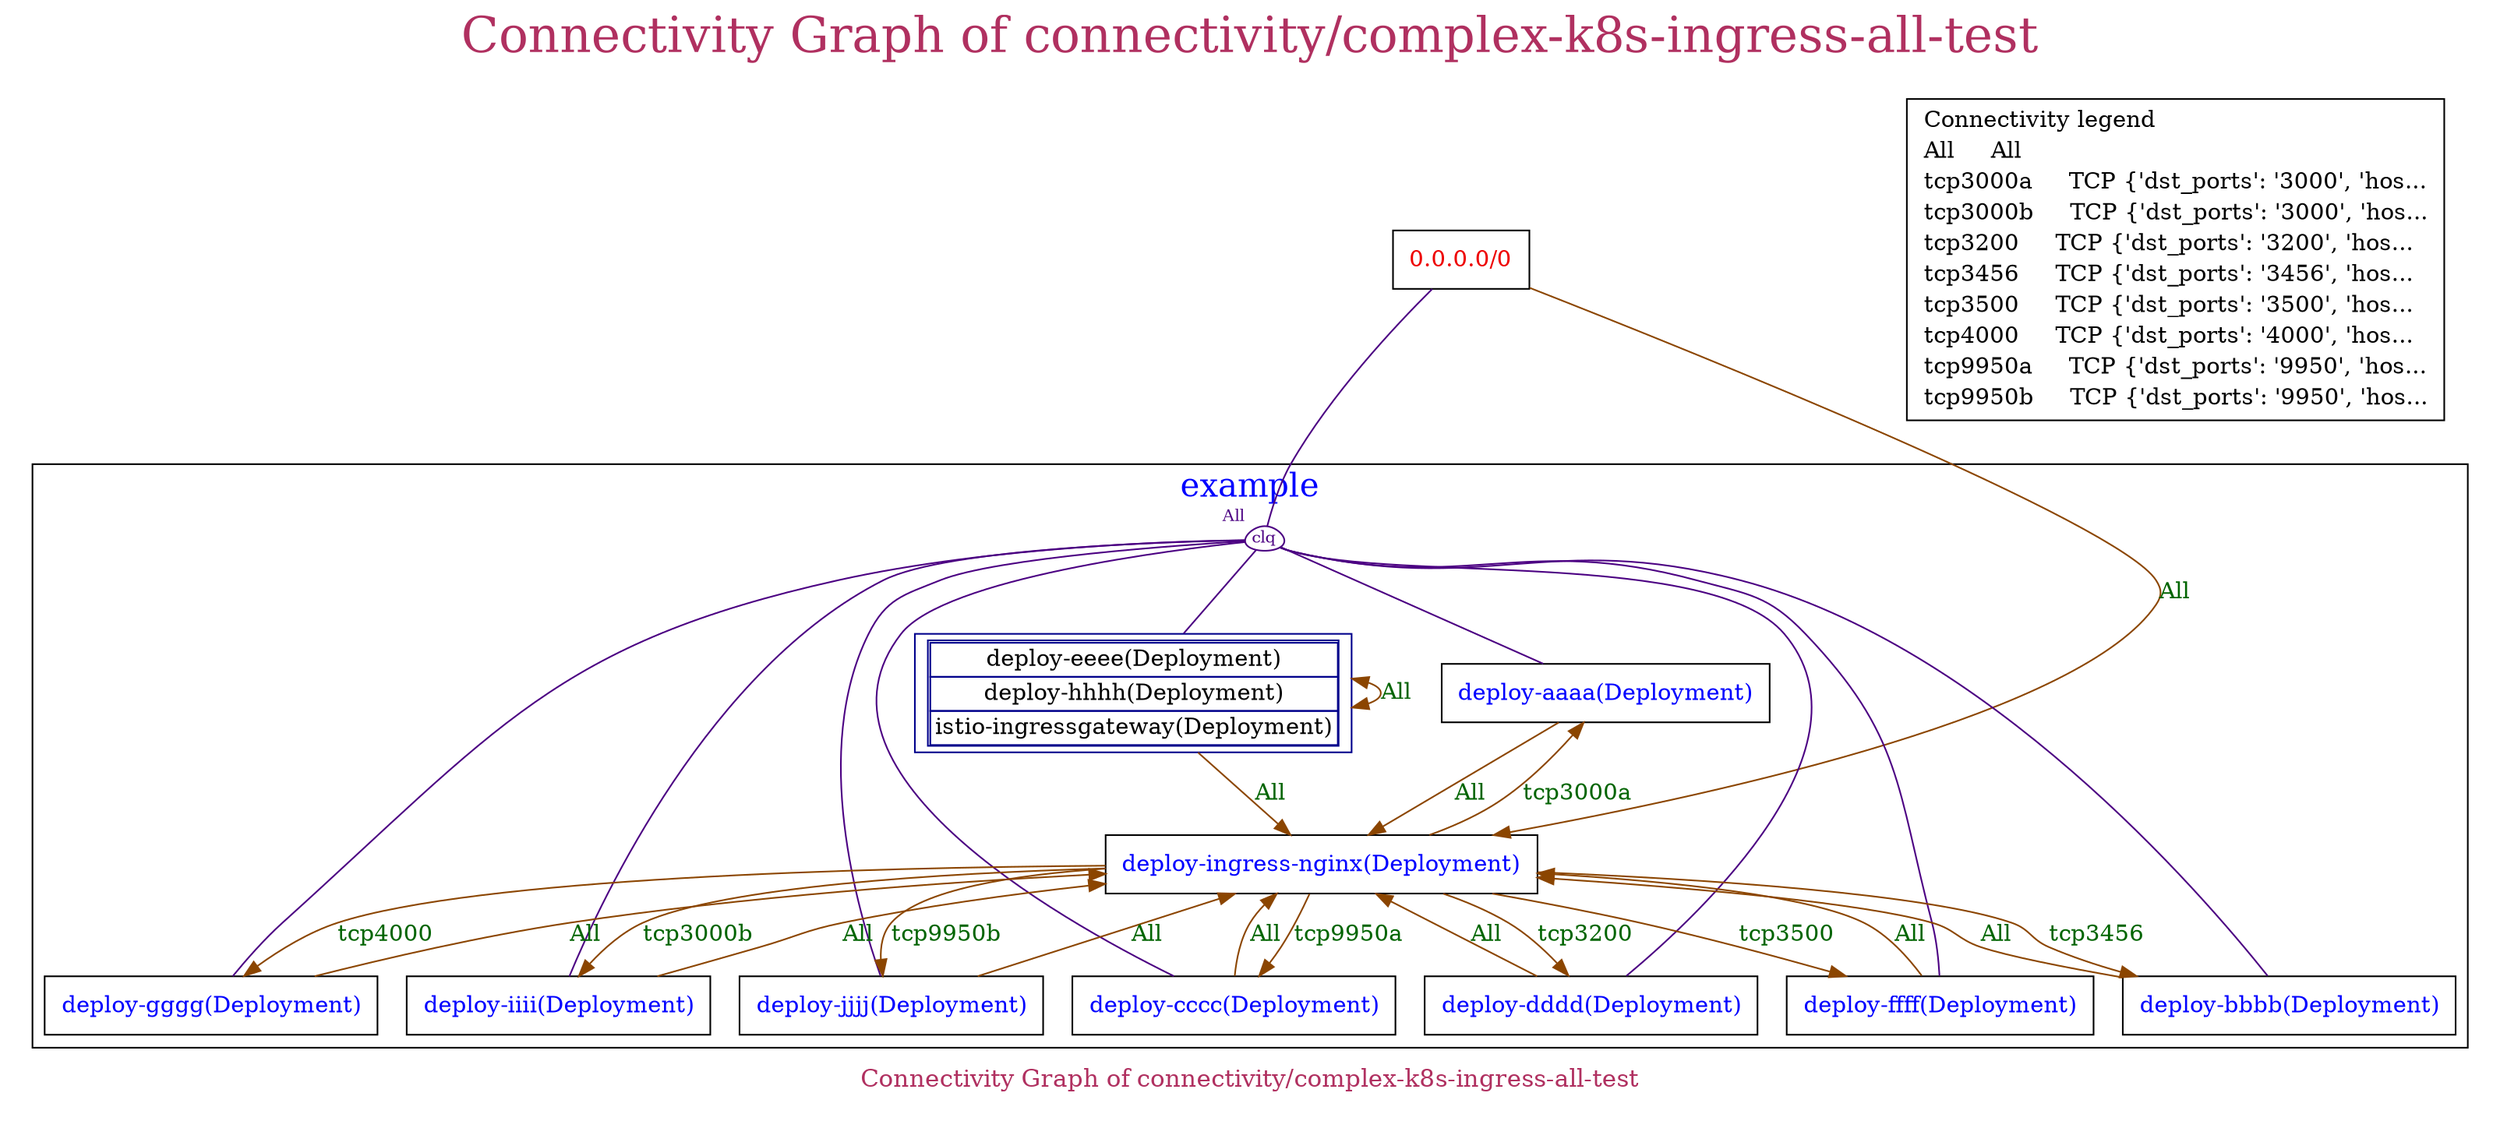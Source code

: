 // The Connectivity Graph of connectivity/complex-k8s-ingress-all-test
digraph {
	label="Connectivity Graph of connectivity/complex-k8s-ingress-all-test"	labelloc = "t"
	fontsize=30
	fontcolor=maroon
	subgraph cluster_map_explanation {
	dict_box [label=<<table border="0" cellspacing="0"><tr><td  align="text">Connectivity legend<br align="left" /></td></tr><tr><td align="text" tooltip="All" href="bogus">All     All<br align="left" /></td></tr><tr><td align="text" tooltip="TCP {'dst_ports': '3000', 'hosts': 'aaaa.y.z'},{'dst_ports': '3000', 'hosts': 'ooo.y.z', 'paths': '/aaaa(/*)?'}" href="bogus">tcp3000a     TCP {'dst_ports': '3000', 'hos...<br align="left" /></td></tr><tr><td align="text" tooltip="TCP {'dst_ports': '3000', 'hosts': 'iiii.y.z'},{'dst_ports': '3000', 'hosts': 'ooo.y.z', 'paths': '/iiii(/*)?'}" href="bogus">tcp3000b     TCP {'dst_ports': '3000', 'hos...<br align="left" /></td></tr><tr><td align="text" tooltip="TCP {'dst_ports': '3200', 'hosts': 'dddd.y.z'},{'dst_ports': '3200', 'hosts': 'ooo.y.z', 'paths': '/dddd(/*)?'}" href="bogus">tcp3200     TCP {'dst_ports': '3200', 'hos...<br align="left" /></td></tr><tr><td align="text" tooltip="TCP {'dst_ports': '3456', 'hosts': 'bbbb.y.z'},{'dst_ports': '3456', 'hosts': 'ooo.y.z', 'paths': '/bbbb(/*)?'}" href="bogus">tcp3456     TCP {'dst_ports': '3456', 'hos...<br align="left" /></td></tr><tr><td align="text" tooltip="TCP {'dst_ports': '3500', 'hosts': 'ffff.y.z'},{'dst_ports': '3500', 'hosts': 'ooo.y.z', 'paths': '/ffff(/*)?'}" href="bogus">tcp3500     TCP {'dst_ports': '3500', 'hos...<br align="left" /></td></tr><tr><td align="text" tooltip="TCP {'dst_ports': '4000', 'hosts': 'gggg.y.z'},{'dst_ports': '4000', 'hosts': 'ooo.y.z', 'paths': '/gggg(/*)?'}" href="bogus">tcp4000     TCP {'dst_ports': '4000', 'hos...<br align="left" /></td></tr><tr><td align="text" tooltip="TCP {'dst_ports': '9950', 'hosts': 'cccc.y.z'},{'dst_ports': '9950', 'hosts': 'ooo.y.z', 'paths': '/cccc(/*)?'}" href="bogus">tcp9950a     TCP {'dst_ports': '9950', 'hos...<br align="left" /></td></tr><tr><td align="text" tooltip="TCP {'dst_ports': '9950', 'hosts': 'jjjj.y.z'},{'dst_ports': '9950', 'hosts': 'ooo.y.z', 'paths': '/jjjj(/*)?'}" href="bogus">tcp9950b     TCP {'dst_ports': '9950', 'hos...<br align="left" /></td></tr></table>> shape=box]
	"0.0.0.0/0" [label=<<table border="0" cellspacing="0"><tr><td>0.0.0.0/0</td></tr></table>> shape=box fontcolor=red2 tooltip="IP Block"]
subgraph cluster_example_namespace{
	label="example"
	fontsize=20
	fontcolor=blue
	tooltip="Namespace"
	"clique_0" [shape=egg fontcolor=indigo color=indigo width=0.2 height=0.2 label=clq fontsize=10 margin=0  xlabel="All" tooltip="Traffic allowed between any two workloads connected to the CLIQUE:
All"]
	"example/deploy-aaaa(Deployment)" [label=<<table border="0" cellspacing="0"><tr><td>deploy-aaaa(Deployment)</td></tr></table>> shape=box fontcolor=blue tooltip="Workload"]
	"example/deploy-bbbb(Deployment)" [label=<<table border="0" cellspacing="0"><tr><td>deploy-bbbb(Deployment)</td></tr></table>> shape=box fontcolor=blue tooltip="Workload"]
	"example/deploy-cccc(Deployment)" [label=<<table border="0" cellspacing="0"><tr><td>deploy-cccc(Deployment)</td></tr></table>> shape=box fontcolor=blue tooltip="Workload"]
	"example/deploy-dddd(Deployment)" [label=<<table border="0" cellspacing="0"><tr><td>deploy-dddd(Deployment)</td></tr></table>> shape=box fontcolor=blue tooltip="Workload"]
	"example/deploy-eeee(Deployment)" [label=<<table border="1" cellspacing="0"><tr><td>deploy-eeee(Deployment)</td></tr><tr><td>deploy-hhhh(Deployment)</td></tr><tr><td>istio-ingressgateway(Deployment)</td></tr></table>> shape=box color=blue4 tooltip="A set of workloads having exactly the same connectivity"]
	"example/deploy-ffff(Deployment)" [label=<<table border="0" cellspacing="0"><tr><td>deploy-ffff(Deployment)</td></tr></table>> shape=box fontcolor=blue tooltip="Workload"]
	"example/deploy-gggg(Deployment)" [label=<<table border="0" cellspacing="0"><tr><td>deploy-gggg(Deployment)</td></tr></table>> shape=box fontcolor=blue tooltip="Workload"]
	"example/deploy-iiii(Deployment)" [label=<<table border="0" cellspacing="0"><tr><td>deploy-iiii(Deployment)</td></tr></table>> shape=box fontcolor=blue tooltip="Workload"]
	"example/deploy-ingress-nginx(Deployment)" [label=<<table border="0" cellspacing="0"><tr><td>deploy-ingress-nginx(Deployment)</td></tr></table>> shape=box fontcolor=blue tooltip="Workload"]
	"example/deploy-jjjj(Deployment)" [label=<<table border="0" cellspacing="0"><tr><td>deploy-jjjj(Deployment)</td></tr></table>> shape=box fontcolor=blue tooltip="Workload"]
}
	"0.0.0.0/0" -> "clique_0"[  color=indigo fontcolor=darkgreen dir=both arrowhead=none arrowtail=none]
	"0.0.0.0/0" -> "example/deploy-ingress-nginx(Deployment)"[label="All" labeltooltip="All" color=darkorange4 fontcolor=darkgreen dir=both arrowhead=normal arrowtail=none]
	"clique_0" -> "example/deploy-aaaa(Deployment)"[  color=indigo fontcolor=darkgreen dir=both arrowhead=none arrowtail=none]
	"clique_0" -> "example/deploy-bbbb(Deployment)"[  color=indigo fontcolor=darkgreen dir=both arrowhead=none arrowtail=none]
	"clique_0" -> "example/deploy-cccc(Deployment)"[  color=indigo fontcolor=darkgreen dir=both arrowhead=none arrowtail=none]
	"clique_0" -> "example/deploy-dddd(Deployment)"[  color=indigo fontcolor=darkgreen dir=both arrowhead=none arrowtail=none]
	"clique_0" -> "example/deploy-eeee(Deployment)"[  color=indigo fontcolor=darkgreen dir=both arrowhead=none arrowtail=none]
	"clique_0" -> "example/deploy-ffff(Deployment)"[  color=indigo fontcolor=darkgreen dir=both arrowhead=none arrowtail=none]
	"clique_0" -> "example/deploy-gggg(Deployment)"[  color=indigo fontcolor=darkgreen dir=both arrowhead=none arrowtail=none]
	"clique_0" -> "example/deploy-iiii(Deployment)"[  color=indigo fontcolor=darkgreen dir=both arrowhead=none arrowtail=none]
	"clique_0" -> "example/deploy-jjjj(Deployment)"[  color=indigo fontcolor=darkgreen dir=both arrowhead=none arrowtail=none]
	"example/deploy-aaaa(Deployment)" -> "example/deploy-ingress-nginx(Deployment)"[label="All" labeltooltip="All" color=darkorange4 fontcolor=darkgreen dir=both arrowhead=normal arrowtail=none]
	"example/deploy-bbbb(Deployment)" -> "example/deploy-ingress-nginx(Deployment)"[label="All" labeltooltip="All" color=darkorange4 fontcolor=darkgreen dir=both arrowhead=normal arrowtail=none]
	"example/deploy-cccc(Deployment)" -> "example/deploy-ingress-nginx(Deployment)"[label="All" labeltooltip="All" color=darkorange4 fontcolor=darkgreen dir=both arrowhead=normal arrowtail=none]
	"example/deploy-dddd(Deployment)" -> "example/deploy-ingress-nginx(Deployment)"[label="All" labeltooltip="All" color=darkorange4 fontcolor=darkgreen dir=both arrowhead=normal arrowtail=none]
	"example/deploy-eeee(Deployment)" -> "example/deploy-eeee(Deployment)"[label="All" labeltooltip="All" color=darkorange4 fontcolor=darkgreen dir=both arrowhead=normal arrowtail=normal]
	"example/deploy-eeee(Deployment)" -> "example/deploy-ingress-nginx(Deployment)"[label="All" labeltooltip="All" color=darkorange4 fontcolor=darkgreen dir=both arrowhead=normal arrowtail=none]
	"example/deploy-ffff(Deployment)" -> "example/deploy-ingress-nginx(Deployment)"[label="All" labeltooltip="All" color=darkorange4 fontcolor=darkgreen dir=both arrowhead=normal arrowtail=none]
	"example/deploy-gggg(Deployment)" -> "example/deploy-ingress-nginx(Deployment)"[label="All" labeltooltip="All" color=darkorange4 fontcolor=darkgreen dir=both arrowhead=normal arrowtail=none]
	"example/deploy-iiii(Deployment)" -> "example/deploy-ingress-nginx(Deployment)"[label="All" labeltooltip="All" color=darkorange4 fontcolor=darkgreen dir=both arrowhead=normal arrowtail=none]
	"example/deploy-ingress-nginx(Deployment)" -> "example/deploy-aaaa(Deployment)"[label="tcp3000a" labeltooltip="TCP {'dst_ports': '3000', 'hosts': 'aaaa.y.z'},{'dst_ports': '3000', 'hosts': 'ooo.y.z', 'paths': '/aaaa(/*)?'}" color=darkorange4 fontcolor=darkgreen dir=both arrowhead=normal arrowtail=none]
	"example/deploy-ingress-nginx(Deployment)" -> "example/deploy-bbbb(Deployment)"[label="tcp3456" labeltooltip="TCP {'dst_ports': '3456', 'hosts': 'bbbb.y.z'},{'dst_ports': '3456', 'hosts': 'ooo.y.z', 'paths': '/bbbb(/*)?'}" color=darkorange4 fontcolor=darkgreen dir=both arrowhead=normal arrowtail=none]
	"example/deploy-ingress-nginx(Deployment)" -> "example/deploy-cccc(Deployment)"[label="tcp9950a" labeltooltip="TCP {'dst_ports': '9950', 'hosts': 'cccc.y.z'},{'dst_ports': '9950', 'hosts': 'ooo.y.z', 'paths': '/cccc(/*)?'}" color=darkorange4 fontcolor=darkgreen dir=both arrowhead=normal arrowtail=none]
	"example/deploy-ingress-nginx(Deployment)" -> "example/deploy-dddd(Deployment)"[label="tcp3200" labeltooltip="TCP {'dst_ports': '3200', 'hosts': 'dddd.y.z'},{'dst_ports': '3200', 'hosts': 'ooo.y.z', 'paths': '/dddd(/*)?'}" color=darkorange4 fontcolor=darkgreen dir=both arrowhead=normal arrowtail=none]
	"example/deploy-ingress-nginx(Deployment)" -> "example/deploy-ffff(Deployment)"[label="tcp3500" labeltooltip="TCP {'dst_ports': '3500', 'hosts': 'ffff.y.z'},{'dst_ports': '3500', 'hosts': 'ooo.y.z', 'paths': '/ffff(/*)?'}" color=darkorange4 fontcolor=darkgreen dir=both arrowhead=normal arrowtail=none]
	"example/deploy-ingress-nginx(Deployment)" -> "example/deploy-gggg(Deployment)"[label="tcp4000" labeltooltip="TCP {'dst_ports': '4000', 'hosts': 'gggg.y.z'},{'dst_ports': '4000', 'hosts': 'ooo.y.z', 'paths': '/gggg(/*)?'}" color=darkorange4 fontcolor=darkgreen dir=both arrowhead=normal arrowtail=none]
	"example/deploy-ingress-nginx(Deployment)" -> "example/deploy-iiii(Deployment)"[label="tcp3000b" labeltooltip="TCP {'dst_ports': '3000', 'hosts': 'iiii.y.z'},{'dst_ports': '3000', 'hosts': 'ooo.y.z', 'paths': '/iiii(/*)?'}" color=darkorange4 fontcolor=darkgreen dir=both arrowhead=normal arrowtail=none]
	"example/deploy-ingress-nginx(Deployment)" -> "example/deploy-jjjj(Deployment)"[label="tcp9950b" labeltooltip="TCP {'dst_ports': '9950', 'hosts': 'jjjj.y.z'},{'dst_ports': '9950', 'hosts': 'ooo.y.z', 'paths': '/jjjj(/*)?'}" color=darkorange4 fontcolor=darkgreen dir=both arrowhead=normal arrowtail=none]
	"example/deploy-jjjj(Deployment)" -> "example/deploy-ingress-nginx(Deployment)"[label="All" labeltooltip="All" color=darkorange4 fontcolor=darkgreen dir=both arrowhead=normal arrowtail=none]
	color=white
	labelloc = "b"
	fontsize=15
	fontcolor=maroon
	}
}
